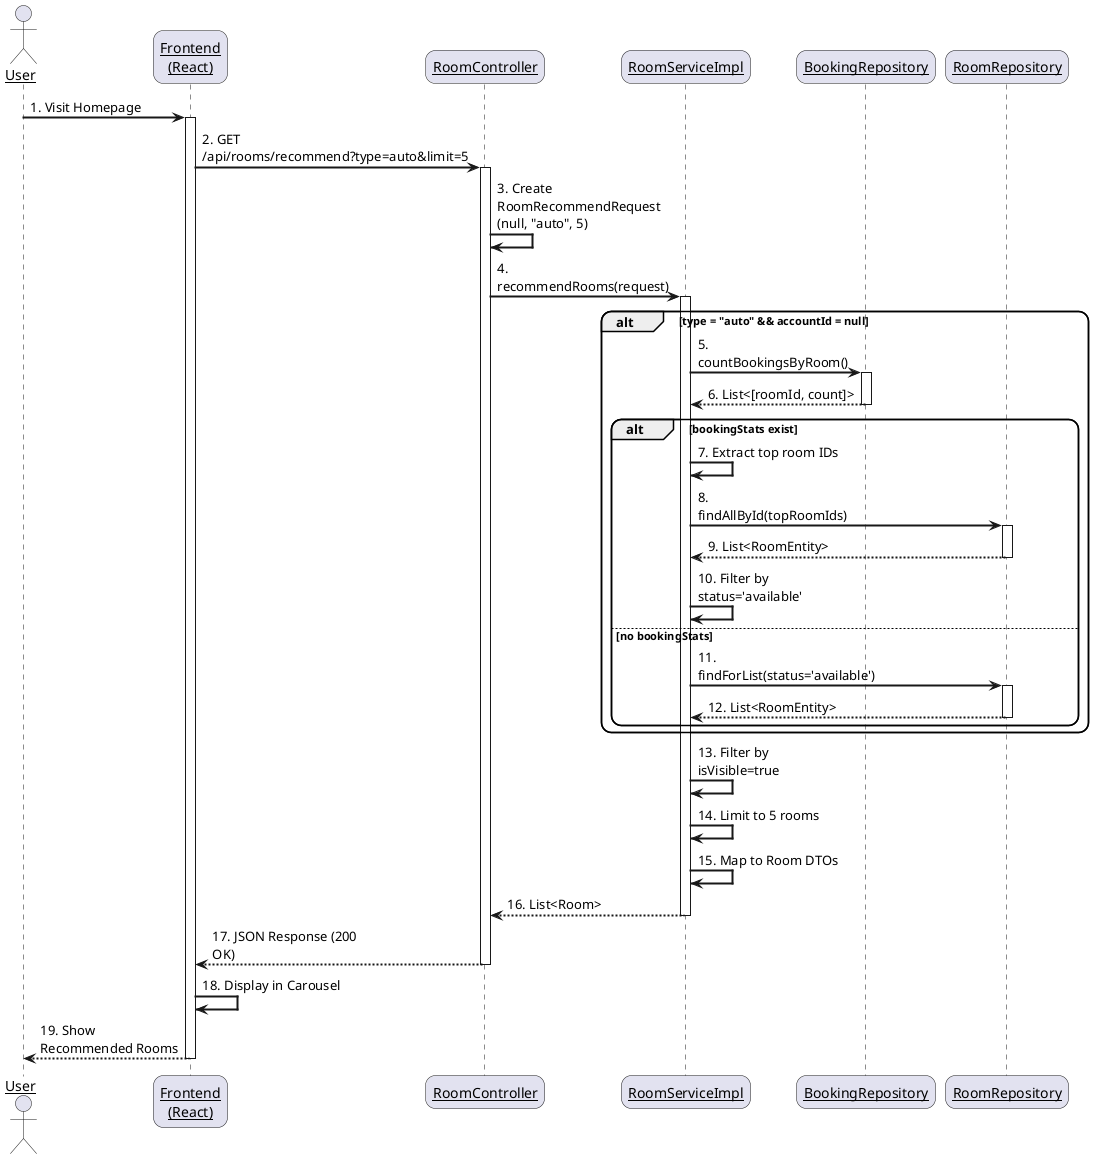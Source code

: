 @startuml Auto Recommendation Sequence Diagram

' Styling
skinparam sequenceArrowThickness 2
skinparam roundcorner 20
skinparam maxmessagesize 150
skinparam sequenceParticipant underline

' Actors and Participants
actor User
participant "Frontend\n(React)" as Frontend
participant "RoomController" as Controller
participant "RoomServiceImpl" as Service
participant "BookingRepository" as BookingRepo
participant "RoomRepository" as RoomRepo

' Sequence Flow
User -> Frontend: 1. Visit Homepage
activate Frontend

Frontend -> Controller: 2. GET /api/rooms/recommend?type=auto&limit=5
activate Controller

Controller -> Controller: 3. Create RoomRecommendRequest\n(null, "auto", 5)

Controller -> Service: 4. recommendRooms(request)
activate Service

alt type = "auto" && accountId = null
    Service -> BookingRepo: 5. countBookingsByRoom()
    activate BookingRepo
    BookingRepo --> Service: 6. List<[roomId, count]>
    deactivate BookingRepo
    
    alt bookingStats exist
        Service -> Service: 7. Extract top room IDs
        Service -> RoomRepo: 8. findAllById(topRoomIds)
        activate RoomRepo
        RoomRepo --> Service: 9. List<RoomEntity>
        deactivate RoomRepo
        Service -> Service: 10. Filter by status='available'
    else no bookingStats
        Service -> RoomRepo: 11. findForList(status='available')
        activate RoomRepo
        RoomRepo --> Service: 12. List<RoomEntity>
        deactivate RoomRepo
    end
end

Service -> Service: 13. Filter by isVisible=true
Service -> Service: 14. Limit to 5 rooms
Service -> Service: 15. Map to Room DTOs

Service --> Controller: 16. List<Room>
deactivate Service

Controller --> Frontend: 17. JSON Response (200 OK)
deactivate Controller

Frontend -> Frontend: 18. Display in Carousel

Frontend --> User: 19. Show Recommended Rooms
deactivate Frontend

@enduml

